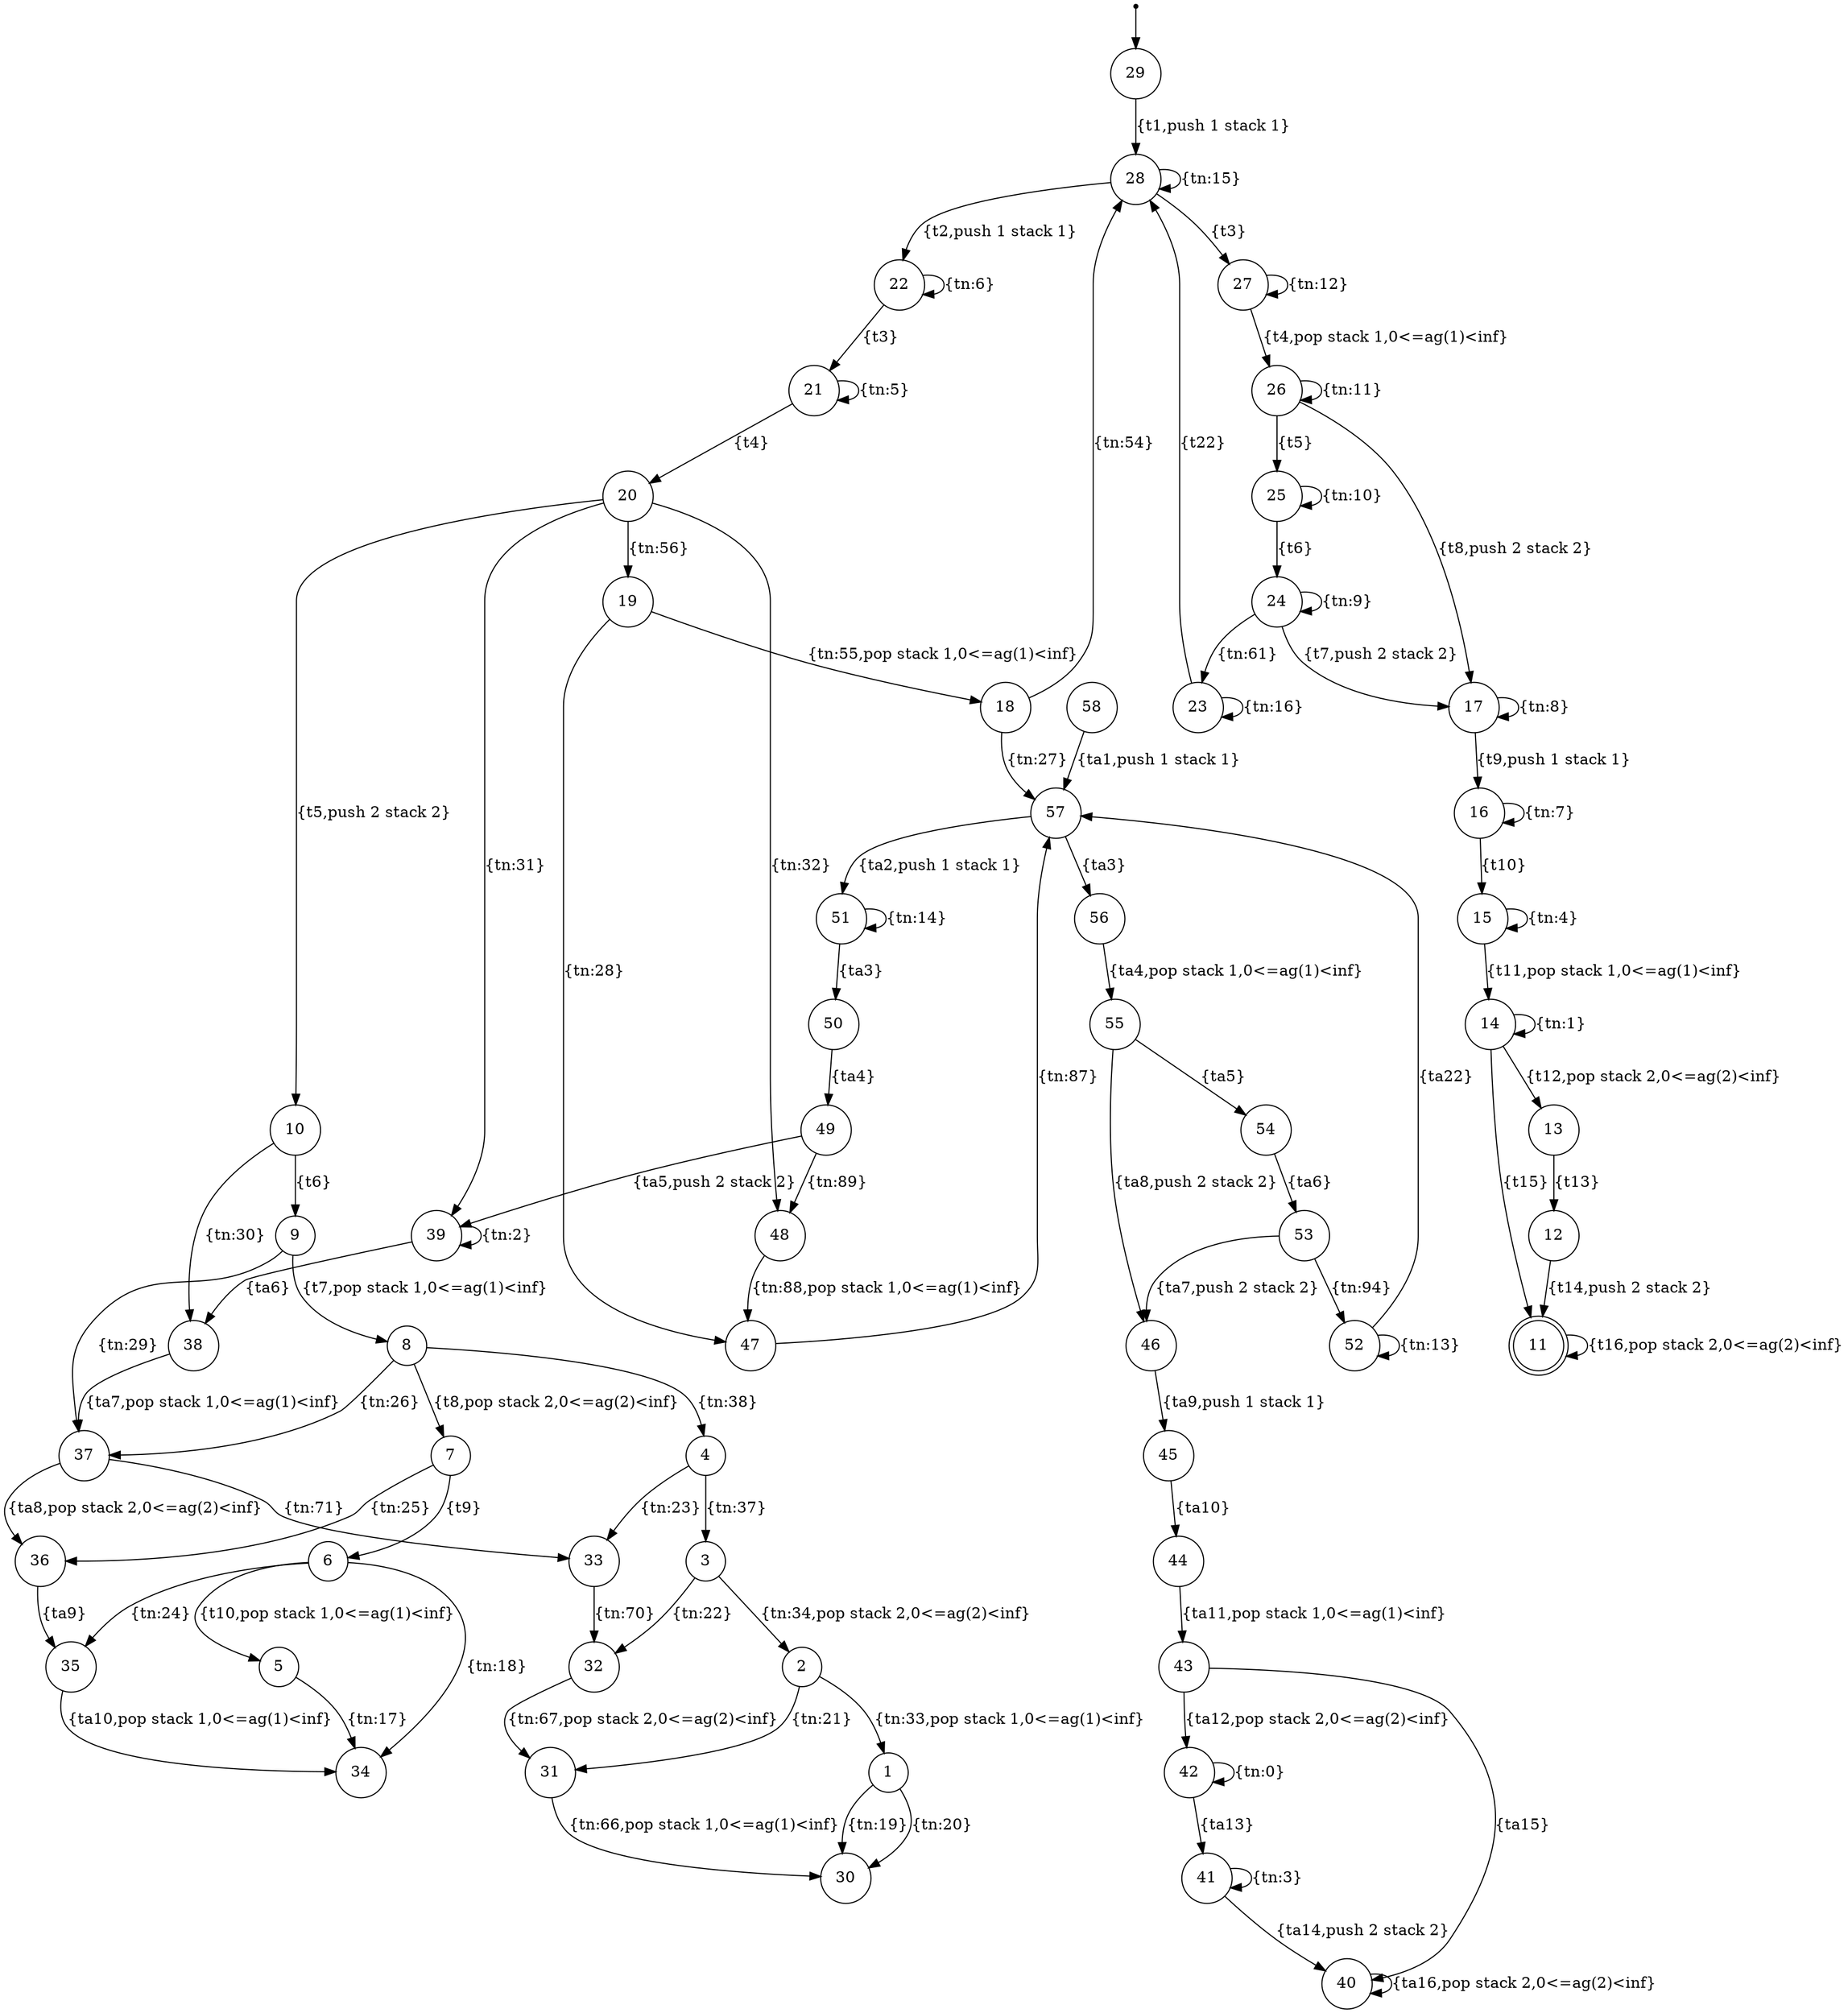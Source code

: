 digraph finite_state_machine {
	node [shape = point ]; qi0;
	node [shape = doublecircle];11;
	node [shape=circle];
	qi0 -> 29;
	42 -> 42 [ label = "{tn:0}" ];
	14 -> 14 [ label = "{tn:1}" ];
	39 -> 39 [ label = "{tn:2}" ];
	41 -> 41 [ label = "{tn:3}" ];
	15 -> 15 [ label = "{tn:4}" ];
	21 -> 21 [ label = "{tn:5}" ];
	22 -> 22 [ label = "{tn:6}" ];
	16 -> 16 [ label = "{tn:7}" ];
	17 -> 17 [ label = "{tn:8}" ];
	24 -> 24 [ label = "{tn:9}" ];
	25 -> 25 [ label = "{tn:10}" ];
	26 -> 26 [ label = "{tn:11}" ];
	27 -> 27 [ label = "{tn:12}" ];
	52 -> 52 [ label = "{tn:13}" ];
	51 -> 51 [ label = "{tn:14}" ];
	28 -> 28 [ label = "{tn:15}" ];
	23 -> 23 [ label = "{tn:16}" ];
	5 -> 34 [ label = "{tn:17}" ];
	6 -> 34 [ label = "{tn:18}" ];
	1 -> 30 [ label = "{tn:19}" ];
	1 -> 30 [ label = "{tn:20}" ];
	2 -> 31 [ label = "{tn:21}" ];
	3 -> 32 [ label = "{tn:22}" ];
	4 -> 33 [ label = "{tn:23}" ];
	6 -> 35 [ label = "{tn:24}" ];
	7 -> 36 [ label = "{tn:25}" ];
	8 -> 37 [ label = "{tn:26}" ];
	18 -> 57 [ label = "{tn:27}" ];
	19 -> 47 [ label = "{tn:28}" ];
	9 -> 37 [ label = "{tn:29}" ];
	10 -> 38 [ label = "{tn:30}" ];
	20 -> 39 [ label = "{tn:31}" ];
	20 -> 48 [ label = "{tn:32}" ];
	2 -> 1 [ label = "{tn:33,pop stack 1,0<=ag(1)<inf}" ];
	3 -> 2 [ label = "{tn:34,pop stack 2,0<=ag(2)<inf}" ];
	12 -> 11 [ label = "{t14,push 2 stack 2}" ];
	24 -> 17 [ label = "{t7,push 2 stack 2}" ];
	4 -> 3 [ label = "{tn:37}" ];
	8 -> 4 [ label = "{tn:38}" ];
	6 -> 5 [ label = "{t10,pop stack 1,0<=ag(1)<inf}" ];
	7 -> 6 [ label = "{t9}" ];
	8 -> 7 [ label = "{t8,pop stack 2,0<=ag(2)<inf}" ];
	9 -> 8 [ label = "{t7,pop stack 1,0<=ag(1)<inf}" ];
	10 -> 9 [ label = "{t6}" ];
	20 -> 10 [ label = "{t5,push 2 stack 2}" ];
	11 -> 11 [ label = "{t16,pop stack 2,0<=ag(2)<inf}" ];
	13 -> 12 [ label = "{t13}" ];
	14 -> 13 [ label = "{t12,pop stack 2,0<=ag(2)<inf}" ];
	14 -> 11 [ label = "{t15}" ];
	15 -> 14 [ label = "{t11,pop stack 1,0<=ag(1)<inf}" ];
	16 -> 15 [ label = "{t10}" ];
	17 -> 16 [ label = "{t9,push 1 stack 1}" ];
	26 -> 17 [ label = "{t8,push 2 stack 2}" ];
	29 -> 28 [ label = "{t1,push 1 stack 1}" ];
	18 -> 28 [ label = "{tn:54}" ];
	19 -> 18 [ label = "{tn:55,pop stack 1,0<=ag(1)<inf}" ];
	20 -> 19 [ label = "{tn:56}" ];
	21 -> 20 [ label = "{t4}" ];
	22 -> 21 [ label = "{t3}" ];
	28 -> 22 [ label = "{t2,push 1 stack 1}" ];
	23 -> 28 [ label = "{t22}" ];
	24 -> 23 [ label = "{tn:61}" ];
	25 -> 24 [ label = "{t6}" ];
	26 -> 25 [ label = "{t5}" ];
	27 -> 26 [ label = "{t4,pop stack 1,0<=ag(1)<inf}" ];
	28 -> 27 [ label = "{t3}" ];
	31 -> 30 [ label = "{tn:66,pop stack 1,0<=ag(1)<inf}" ];
	32 -> 31 [ label = "{tn:67,pop stack 2,0<=ag(2)<inf}" ];
	41 -> 40 [ label = "{ta14,push 2 stack 2}" ];
	53 -> 46 [ label = "{ta7,push 2 stack 2}" ];
	33 -> 32 [ label = "{tn:70}" ];
	37 -> 33 [ label = "{tn:71}" ];
	35 -> 34 [ label = "{ta10,pop stack 1,0<=ag(1)<inf}" ];
	36 -> 35 [ label = "{ta9}" ];
	37 -> 36 [ label = "{ta8,pop stack 2,0<=ag(2)<inf}" ];
	38 -> 37 [ label = "{ta7,pop stack 1,0<=ag(1)<inf}" ];
	39 -> 38 [ label = "{ta6}" ];
	49 -> 39 [ label = "{ta5,push 2 stack 2}" ];
	40 -> 40 [ label = "{ta16,pop stack 2,0<=ag(2)<inf}" ];
	42 -> 41 [ label = "{ta13}" ];
	43 -> 42 [ label = "{ta12,pop stack 2,0<=ag(2)<inf}" ];
	43 -> 40 [ label = "{ta15}" ];
	44 -> 43 [ label = "{ta11,pop stack 1,0<=ag(1)<inf}" ];
	45 -> 44 [ label = "{ta10}" ];
	46 -> 45 [ label = "{ta9,push 1 stack 1}" ];
	55 -> 46 [ label = "{ta8,push 2 stack 2}" ];
	58 -> 57 [ label = "{ta1,push 1 stack 1}" ];
	47 -> 57 [ label = "{tn:87}" ];
	48 -> 47 [ label = "{tn:88,pop stack 1,0<=ag(1)<inf}" ];
	49 -> 48 [ label = "{tn:89}" ];
	50 -> 49 [ label = "{ta4}" ];
	51 -> 50 [ label = "{ta3}" ];
	57 -> 51 [ label = "{ta2,push 1 stack 1}" ];
	52 -> 57 [ label = "{ta22}" ];
	53 -> 52 [ label = "{tn:94}" ];
	54 -> 53 [ label = "{ta6}" ];
	55 -> 54 [ label = "{ta5}" ];
	56 -> 55 [ label = "{ta4,pop stack 1,0<=ag(1)<inf}" ];
	57 -> 56 [ label = "{ta3}" ];
}